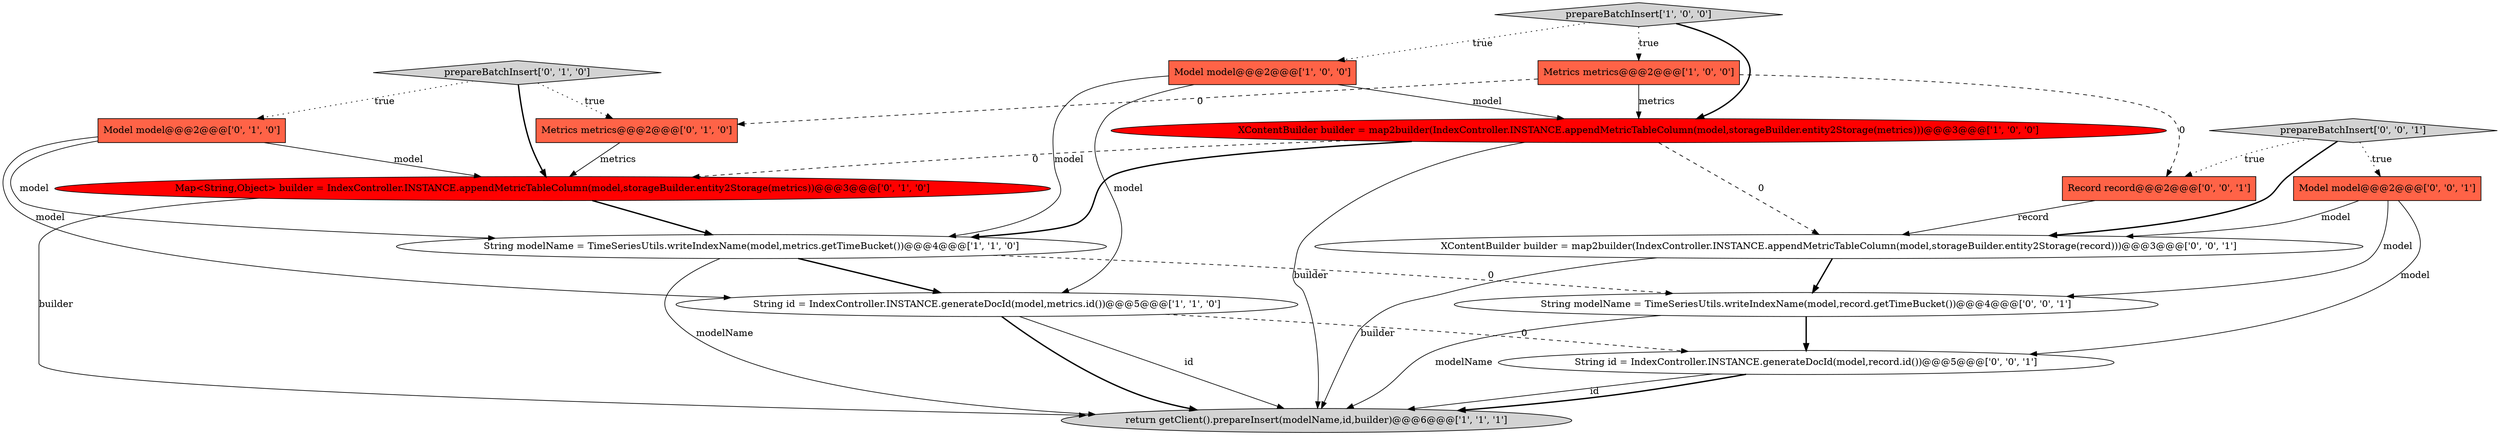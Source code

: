 digraph {
6 [style = filled, label = "Metrics metrics@@@2@@@['1', '0', '0']", fillcolor = tomato, shape = box image = "AAA1AAABBB1BBB"];
4 [style = filled, label = "return getClient().prepareInsert(modelName,id,builder)@@@6@@@['1', '1', '1']", fillcolor = lightgray, shape = ellipse image = "AAA0AAABBB1BBB"];
0 [style = filled, label = "XContentBuilder builder = map2builder(IndexController.INSTANCE.appendMetricTableColumn(model,storageBuilder.entity2Storage(metrics)))@@@3@@@['1', '0', '0']", fillcolor = red, shape = ellipse image = "AAA1AAABBB1BBB"];
5 [style = filled, label = "prepareBatchInsert['1', '0', '0']", fillcolor = lightgray, shape = diamond image = "AAA0AAABBB1BBB"];
10 [style = filled, label = "prepareBatchInsert['0', '1', '0']", fillcolor = lightgray, shape = diamond image = "AAA0AAABBB2BBB"];
14 [style = filled, label = "Record record@@@2@@@['0', '0', '1']", fillcolor = tomato, shape = box image = "AAA0AAABBB3BBB"];
3 [style = filled, label = "String modelName = TimeSeriesUtils.writeIndexName(model,metrics.getTimeBucket())@@@4@@@['1', '1', '0']", fillcolor = white, shape = ellipse image = "AAA0AAABBB1BBB"];
16 [style = filled, label = "prepareBatchInsert['0', '0', '1']", fillcolor = lightgray, shape = diamond image = "AAA0AAABBB3BBB"];
1 [style = filled, label = "String id = IndexController.INSTANCE.generateDocId(model,metrics.id())@@@5@@@['1', '1', '0']", fillcolor = white, shape = ellipse image = "AAA0AAABBB1BBB"];
15 [style = filled, label = "String id = IndexController.INSTANCE.generateDocId(model,record.id())@@@5@@@['0', '0', '1']", fillcolor = white, shape = ellipse image = "AAA0AAABBB3BBB"];
12 [style = filled, label = "XContentBuilder builder = map2builder(IndexController.INSTANCE.appendMetricTableColumn(model,storageBuilder.entity2Storage(record)))@@@3@@@['0', '0', '1']", fillcolor = white, shape = ellipse image = "AAA0AAABBB3BBB"];
11 [style = filled, label = "Model model@@@2@@@['0', '0', '1']", fillcolor = tomato, shape = box image = "AAA0AAABBB3BBB"];
8 [style = filled, label = "Map<String,Object> builder = IndexController.INSTANCE.appendMetricTableColumn(model,storageBuilder.entity2Storage(metrics))@@@3@@@['0', '1', '0']", fillcolor = red, shape = ellipse image = "AAA1AAABBB2BBB"];
13 [style = filled, label = "String modelName = TimeSeriesUtils.writeIndexName(model,record.getTimeBucket())@@@4@@@['0', '0', '1']", fillcolor = white, shape = ellipse image = "AAA0AAABBB3BBB"];
7 [style = filled, label = "Model model@@@2@@@['0', '1', '0']", fillcolor = tomato, shape = box image = "AAA0AAABBB2BBB"];
9 [style = filled, label = "Metrics metrics@@@2@@@['0', '1', '0']", fillcolor = tomato, shape = box image = "AAA1AAABBB2BBB"];
2 [style = filled, label = "Model model@@@2@@@['1', '0', '0']", fillcolor = tomato, shape = box image = "AAA0AAABBB1BBB"];
0->3 [style = bold, label=""];
2->1 [style = solid, label="model"];
3->4 [style = solid, label="modelName"];
1->4 [style = bold, label=""];
3->1 [style = bold, label=""];
1->15 [style = dashed, label="0"];
8->3 [style = bold, label=""];
1->4 [style = solid, label="id"];
15->4 [style = solid, label="id"];
9->8 [style = solid, label="metrics"];
2->3 [style = solid, label="model"];
5->6 [style = dotted, label="true"];
6->9 [style = dashed, label="0"];
7->8 [style = solid, label="model"];
7->1 [style = solid, label="model"];
11->15 [style = solid, label="model"];
0->12 [style = dashed, label="0"];
13->4 [style = solid, label="modelName"];
0->4 [style = solid, label="builder"];
2->0 [style = solid, label="model"];
10->9 [style = dotted, label="true"];
6->14 [style = dashed, label="0"];
3->13 [style = dashed, label="0"];
8->4 [style = solid, label="builder"];
7->3 [style = solid, label="model"];
12->13 [style = bold, label=""];
11->13 [style = solid, label="model"];
10->8 [style = bold, label=""];
5->0 [style = bold, label=""];
6->0 [style = solid, label="metrics"];
16->14 [style = dotted, label="true"];
12->4 [style = solid, label="builder"];
15->4 [style = bold, label=""];
0->8 [style = dashed, label="0"];
13->15 [style = bold, label=""];
16->11 [style = dotted, label="true"];
11->12 [style = solid, label="model"];
16->12 [style = bold, label=""];
10->7 [style = dotted, label="true"];
5->2 [style = dotted, label="true"];
14->12 [style = solid, label="record"];
}
